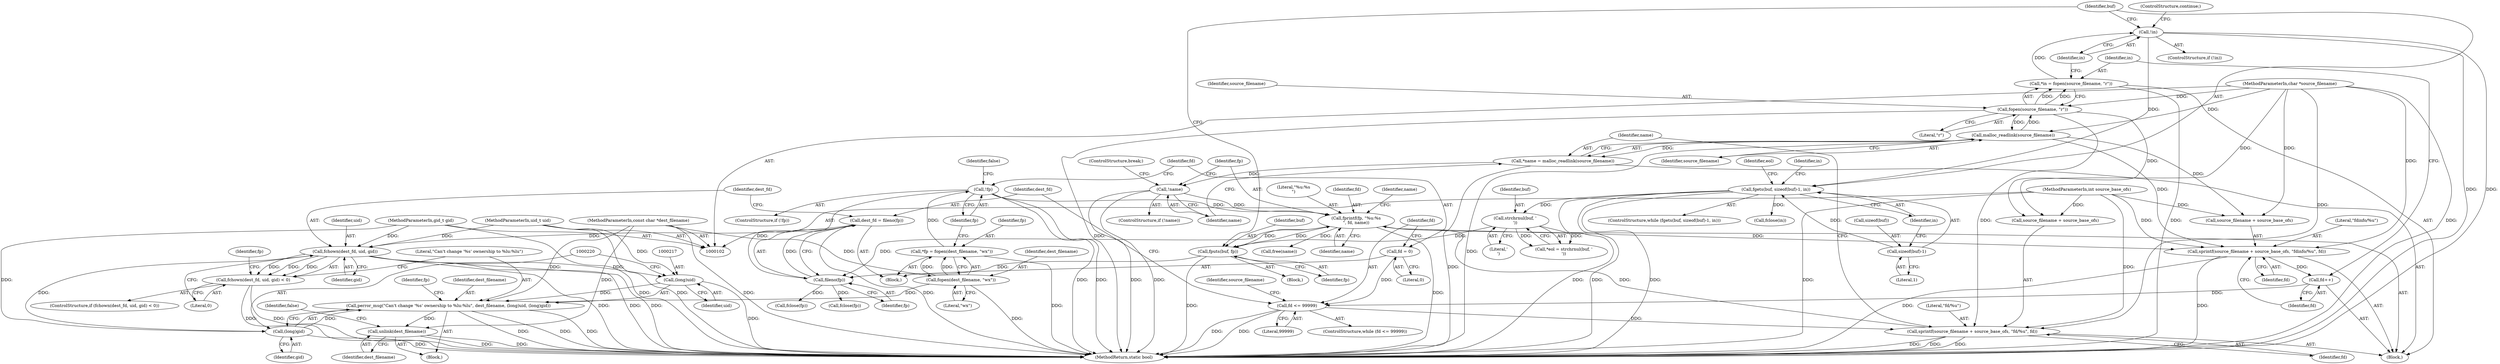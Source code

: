digraph "0_abrt_d6e2f6f128cef4c21cb80941ae674c9842681aa7@API" {
"1000207" [label="(Call,fchown(dest_fd, uid, gid))"];
"1000201" [label="(Call,dest_fd = fileno(fp))"];
"1000203" [label="(Call,fileno(fp))"];
"1000116" [label="(Call,!fp)"];
"1000110" [label="(Call,*fp = fopen(dest_filename, \"wx\"))"];
"1000112" [label="(Call,fopen(dest_filename, \"wx\"))"];
"1000103" [label="(MethodParameterIn,const char *dest_filename)"];
"1000195" [label="(Call,fputs(buf, fp))"];
"1000182" [label="(Call,strchrnul(buf, '\n'))"];
"1000171" [label="(Call,fgets(buf, sizeof(buf)-1, in))"];
"1000173" [label="(Call,sizeof(buf)-1)"];
"1000166" [label="(Call,!in)"];
"1000160" [label="(Call,*in = fopen(source_filename, \"r\"))"];
"1000162" [label="(Call,fopen(source_filename, \"r\"))"];
"1000104" [label="(MethodParameterIn,char *source_filename)"];
"1000138" [label="(Call,malloc_readlink(source_filename))"];
"1000144" [label="(Call,fprintf(fp, \"%u:%s\n\", fd, name))"];
"1000129" [label="(Call,sprintf(source_filename + source_base_ofs, \"fd/%u\", fd))"];
"1000105" [label="(MethodParameterIn,int source_base_ofs)"];
"1000125" [label="(Call,fd <= 99999)"];
"1000157" [label="(Call,fd++)"];
"1000151" [label="(Call,sprintf(source_filename + source_base_ofs, \"fdinfo/%u\", fd))"];
"1000121" [label="(Call,fd = 0)"];
"1000141" [label="(Call,!name)"];
"1000136" [label="(Call,*name = malloc_readlink(source_filename))"];
"1000106" [label="(MethodParameterIn,uid_t uid)"];
"1000107" [label="(MethodParameterIn,gid_t gid)"];
"1000206" [label="(Call,fchown(dest_fd, uid, gid) < 0)"];
"1000216" [label="(Call,(long)uid)"];
"1000213" [label="(Call,perror_msg(\"Can't change '%s' ownership to %lu:%lu\", dest_filename, (long)uid, (long)gid))"];
"1000224" [label="(Call,unlink(dest_filename))"];
"1000219" [label="(Call,(long)gid)"];
"1000232" [label="(MethodReturn,static bool)"];
"1000181" [label="(Identifier,eol)"];
"1000177" [label="(Identifier,in)"];
"1000139" [label="(Identifier,source_filename)"];
"1000115" [label="(ControlStructure,if (!fp))"];
"1000126" [label="(Identifier,fd)"];
"1000127" [label="(Literal,99999)"];
"1000113" [label="(Identifier,dest_filename)"];
"1000104" [label="(MethodParameterIn,char *source_filename)"];
"1000201" [label="(Call,dest_fd = fileno(fp))"];
"1000149" [label="(Call,free(name))"];
"1000206" [label="(Call,fchown(dest_fd, uid, gid) < 0)"];
"1000209" [label="(Identifier,uid)"];
"1000182" [label="(Call,strchrnul(buf, '\n'))"];
"1000157" [label="(Call,fd++)"];
"1000131" [label="(Identifier,source_filename)"];
"1000211" [label="(Literal,0)"];
"1000221" [label="(Identifier,gid)"];
"1000219" [label="(Call,(long)gid)"];
"1000158" [label="(Identifier,fd)"];
"1000199" [label="(Identifier,in)"];
"1000125" [label="(Call,fd <= 99999)"];
"1000183" [label="(Identifier,buf)"];
"1000204" [label="(Identifier,fp)"];
"1000184" [label="(Literal,'\n')"];
"1000161" [label="(Identifier,in)"];
"1000144" [label="(Call,fprintf(fp, \"%u:%s\n\", fd, name))"];
"1000146" [label="(Literal,\"%u:%s\n\")"];
"1000178" [label="(Block,)"];
"1000110" [label="(Call,*fp = fopen(dest_filename, \"wx\"))"];
"1000203" [label="(Call,fileno(fp))"];
"1000196" [label="(Identifier,buf)"];
"1000119" [label="(Identifier,false)"];
"1000228" [label="(Call,fclose(fp))"];
"1000225" [label="(Identifier,dest_filename)"];
"1000166" [label="(Call,!in)"];
"1000160" [label="(Call,*in = fopen(source_filename, \"r\"))"];
"1000129" [label="(Call,sprintf(source_filename + source_base_ofs, \"fd/%u\", fd))"];
"1000174" [label="(Call,sizeof(buf))"];
"1000167" [label="(Identifier,in)"];
"1000223" [label="(Identifier,fp)"];
"1000130" [label="(Call,source_filename + source_base_ofs)"];
"1000170" [label="(ControlStructure,while (fgets(buf, sizeof(buf)-1, in)))"];
"1000168" [label="(ControlStructure,continue;)"];
"1000215" [label="(Identifier,dest_filename)"];
"1000107" [label="(MethodParameterIn,gid_t gid)"];
"1000180" [label="(Call,*eol = strchrnul(buf, '\n'))"];
"1000106" [label="(MethodParameterIn,uid_t uid)"];
"1000208" [label="(Identifier,dest_fd)"];
"1000133" [label="(Literal,\"fd/%u\")"];
"1000218" [label="(Identifier,uid)"];
"1000112" [label="(Call,fopen(dest_filename, \"wx\"))"];
"1000136" [label="(Call,*name = malloc_readlink(source_filename))"];
"1000213" [label="(Call,perror_msg(\"Can't change '%s' ownership to %lu:%lu\", dest_filename, (long)uid, (long)gid))"];
"1000155" [label="(Literal,\"fdinfo/%u\")"];
"1000111" [label="(Identifier,fp)"];
"1000145" [label="(Identifier,fp)"];
"1000137" [label="(Identifier,name)"];
"1000123" [label="(Literal,0)"];
"1000162" [label="(Call,fopen(source_filename, \"r\"))"];
"1000210" [label="(Identifier,gid)"];
"1000117" [label="(Identifier,fp)"];
"1000212" [label="(Block,)"];
"1000152" [label="(Call,source_filename + source_base_ofs)"];
"1000164" [label="(Literal,\"r\")"];
"1000147" [label="(Identifier,fd)"];
"1000195" [label="(Call,fputs(buf, fp))"];
"1000205" [label="(ControlStructure,if (fchown(dest_fd, uid, gid) < 0))"];
"1000140" [label="(ControlStructure,if (!name))"];
"1000124" [label="(ControlStructure,while (fd <= 99999))"];
"1000222" [label="(Call,fclose(fp))"];
"1000134" [label="(Identifier,fd)"];
"1000207" [label="(Call,fchown(dest_fd, uid, gid))"];
"1000216" [label="(Call,(long)uid)"];
"1000128" [label="(Block,)"];
"1000103" [label="(MethodParameterIn,const char *dest_filename)"];
"1000227" [label="(Identifier,false)"];
"1000224" [label="(Call,unlink(dest_filename))"];
"1000116" [label="(Call,!fp)"];
"1000138" [label="(Call,malloc_readlink(source_filename))"];
"1000114" [label="(Literal,\"wx\")"];
"1000171" [label="(Call,fgets(buf, sizeof(buf)-1, in))"];
"1000156" [label="(Identifier,fd)"];
"1000121" [label="(Call,fd = 0)"];
"1000202" [label="(Identifier,dest_fd)"];
"1000173" [label="(Call,sizeof(buf)-1)"];
"1000172" [label="(Identifier,buf)"];
"1000198" [label="(Call,fclose(in))"];
"1000122" [label="(Identifier,fd)"];
"1000141" [label="(Call,!name)"];
"1000163" [label="(Identifier,source_filename)"];
"1000148" [label="(Identifier,name)"];
"1000176" [label="(Literal,1)"];
"1000197" [label="(Identifier,fp)"];
"1000105" [label="(MethodParameterIn,int source_base_ofs)"];
"1000214" [label="(Literal,\"Can't change '%s' ownership to %lu:%lu\")"];
"1000151" [label="(Call,sprintf(source_filename + source_base_ofs, \"fdinfo/%u\", fd))"];
"1000142" [label="(Identifier,name)"];
"1000143" [label="(ControlStructure,break;)"];
"1000229" [label="(Identifier,fp)"];
"1000165" [label="(ControlStructure,if (!in))"];
"1000108" [label="(Block,)"];
"1000150" [label="(Identifier,name)"];
"1000207" -> "1000206"  [label="AST: "];
"1000207" -> "1000210"  [label="CFG: "];
"1000208" -> "1000207"  [label="AST: "];
"1000209" -> "1000207"  [label="AST: "];
"1000210" -> "1000207"  [label="AST: "];
"1000211" -> "1000207"  [label="CFG: "];
"1000207" -> "1000232"  [label="DDG: "];
"1000207" -> "1000232"  [label="DDG: "];
"1000207" -> "1000232"  [label="DDG: "];
"1000207" -> "1000206"  [label="DDG: "];
"1000207" -> "1000206"  [label="DDG: "];
"1000207" -> "1000206"  [label="DDG: "];
"1000201" -> "1000207"  [label="DDG: "];
"1000106" -> "1000207"  [label="DDG: "];
"1000107" -> "1000207"  [label="DDG: "];
"1000207" -> "1000216"  [label="DDG: "];
"1000207" -> "1000219"  [label="DDG: "];
"1000201" -> "1000108"  [label="AST: "];
"1000201" -> "1000203"  [label="CFG: "];
"1000202" -> "1000201"  [label="AST: "];
"1000203" -> "1000201"  [label="AST: "];
"1000208" -> "1000201"  [label="CFG: "];
"1000201" -> "1000232"  [label="DDG: "];
"1000203" -> "1000201"  [label="DDG: "];
"1000203" -> "1000204"  [label="CFG: "];
"1000204" -> "1000203"  [label="AST: "];
"1000116" -> "1000203"  [label="DDG: "];
"1000195" -> "1000203"  [label="DDG: "];
"1000144" -> "1000203"  [label="DDG: "];
"1000203" -> "1000222"  [label="DDG: "];
"1000203" -> "1000228"  [label="DDG: "];
"1000116" -> "1000115"  [label="AST: "];
"1000116" -> "1000117"  [label="CFG: "];
"1000117" -> "1000116"  [label="AST: "];
"1000119" -> "1000116"  [label="CFG: "];
"1000122" -> "1000116"  [label="CFG: "];
"1000116" -> "1000232"  [label="DDG: "];
"1000116" -> "1000232"  [label="DDG: "];
"1000110" -> "1000116"  [label="DDG: "];
"1000116" -> "1000144"  [label="DDG: "];
"1000110" -> "1000108"  [label="AST: "];
"1000110" -> "1000112"  [label="CFG: "];
"1000111" -> "1000110"  [label="AST: "];
"1000112" -> "1000110"  [label="AST: "];
"1000117" -> "1000110"  [label="CFG: "];
"1000110" -> "1000232"  [label="DDG: "];
"1000112" -> "1000110"  [label="DDG: "];
"1000112" -> "1000110"  [label="DDG: "];
"1000112" -> "1000114"  [label="CFG: "];
"1000113" -> "1000112"  [label="AST: "];
"1000114" -> "1000112"  [label="AST: "];
"1000112" -> "1000232"  [label="DDG: "];
"1000103" -> "1000112"  [label="DDG: "];
"1000112" -> "1000213"  [label="DDG: "];
"1000103" -> "1000102"  [label="AST: "];
"1000103" -> "1000232"  [label="DDG: "];
"1000103" -> "1000213"  [label="DDG: "];
"1000103" -> "1000224"  [label="DDG: "];
"1000195" -> "1000178"  [label="AST: "];
"1000195" -> "1000197"  [label="CFG: "];
"1000196" -> "1000195"  [label="AST: "];
"1000197" -> "1000195"  [label="AST: "];
"1000172" -> "1000195"  [label="CFG: "];
"1000195" -> "1000232"  [label="DDG: "];
"1000195" -> "1000144"  [label="DDG: "];
"1000182" -> "1000195"  [label="DDG: "];
"1000144" -> "1000195"  [label="DDG: "];
"1000182" -> "1000180"  [label="AST: "];
"1000182" -> "1000184"  [label="CFG: "];
"1000183" -> "1000182"  [label="AST: "];
"1000184" -> "1000182"  [label="AST: "];
"1000180" -> "1000182"  [label="CFG: "];
"1000182" -> "1000180"  [label="DDG: "];
"1000182" -> "1000180"  [label="DDG: "];
"1000171" -> "1000182"  [label="DDG: "];
"1000171" -> "1000170"  [label="AST: "];
"1000171" -> "1000177"  [label="CFG: "];
"1000172" -> "1000171"  [label="AST: "];
"1000173" -> "1000171"  [label="AST: "];
"1000177" -> "1000171"  [label="AST: "];
"1000181" -> "1000171"  [label="CFG: "];
"1000199" -> "1000171"  [label="CFG: "];
"1000171" -> "1000232"  [label="DDG: "];
"1000171" -> "1000232"  [label="DDG: "];
"1000171" -> "1000232"  [label="DDG: "];
"1000173" -> "1000171"  [label="DDG: "];
"1000166" -> "1000171"  [label="DDG: "];
"1000171" -> "1000198"  [label="DDG: "];
"1000173" -> "1000176"  [label="CFG: "];
"1000174" -> "1000173"  [label="AST: "];
"1000176" -> "1000173"  [label="AST: "];
"1000177" -> "1000173"  [label="CFG: "];
"1000166" -> "1000165"  [label="AST: "];
"1000166" -> "1000167"  [label="CFG: "];
"1000167" -> "1000166"  [label="AST: "];
"1000168" -> "1000166"  [label="CFG: "];
"1000172" -> "1000166"  [label="CFG: "];
"1000166" -> "1000232"  [label="DDG: "];
"1000166" -> "1000232"  [label="DDG: "];
"1000160" -> "1000166"  [label="DDG: "];
"1000160" -> "1000128"  [label="AST: "];
"1000160" -> "1000162"  [label="CFG: "];
"1000161" -> "1000160"  [label="AST: "];
"1000162" -> "1000160"  [label="AST: "];
"1000167" -> "1000160"  [label="CFG: "];
"1000160" -> "1000232"  [label="DDG: "];
"1000162" -> "1000160"  [label="DDG: "];
"1000162" -> "1000160"  [label="DDG: "];
"1000162" -> "1000164"  [label="CFG: "];
"1000163" -> "1000162"  [label="AST: "];
"1000164" -> "1000162"  [label="AST: "];
"1000162" -> "1000232"  [label="DDG: "];
"1000162" -> "1000129"  [label="DDG: "];
"1000162" -> "1000130"  [label="DDG: "];
"1000162" -> "1000138"  [label="DDG: "];
"1000104" -> "1000162"  [label="DDG: "];
"1000138" -> "1000162"  [label="DDG: "];
"1000104" -> "1000102"  [label="AST: "];
"1000104" -> "1000232"  [label="DDG: "];
"1000104" -> "1000129"  [label="DDG: "];
"1000104" -> "1000130"  [label="DDG: "];
"1000104" -> "1000138"  [label="DDG: "];
"1000104" -> "1000151"  [label="DDG: "];
"1000104" -> "1000152"  [label="DDG: "];
"1000138" -> "1000136"  [label="AST: "];
"1000138" -> "1000139"  [label="CFG: "];
"1000139" -> "1000138"  [label="AST: "];
"1000136" -> "1000138"  [label="CFG: "];
"1000138" -> "1000232"  [label="DDG: "];
"1000138" -> "1000136"  [label="DDG: "];
"1000138" -> "1000151"  [label="DDG: "];
"1000138" -> "1000152"  [label="DDG: "];
"1000144" -> "1000128"  [label="AST: "];
"1000144" -> "1000148"  [label="CFG: "];
"1000145" -> "1000144"  [label="AST: "];
"1000146" -> "1000144"  [label="AST: "];
"1000147" -> "1000144"  [label="AST: "];
"1000148" -> "1000144"  [label="AST: "];
"1000150" -> "1000144"  [label="CFG: "];
"1000144" -> "1000232"  [label="DDG: "];
"1000129" -> "1000144"  [label="DDG: "];
"1000141" -> "1000144"  [label="DDG: "];
"1000144" -> "1000149"  [label="DDG: "];
"1000144" -> "1000151"  [label="DDG: "];
"1000129" -> "1000128"  [label="AST: "];
"1000129" -> "1000134"  [label="CFG: "];
"1000130" -> "1000129"  [label="AST: "];
"1000133" -> "1000129"  [label="AST: "];
"1000134" -> "1000129"  [label="AST: "];
"1000137" -> "1000129"  [label="CFG: "];
"1000129" -> "1000232"  [label="DDG: "];
"1000129" -> "1000232"  [label="DDG: "];
"1000129" -> "1000232"  [label="DDG: "];
"1000105" -> "1000129"  [label="DDG: "];
"1000125" -> "1000129"  [label="DDG: "];
"1000105" -> "1000102"  [label="AST: "];
"1000105" -> "1000232"  [label="DDG: "];
"1000105" -> "1000130"  [label="DDG: "];
"1000105" -> "1000151"  [label="DDG: "];
"1000105" -> "1000152"  [label="DDG: "];
"1000125" -> "1000124"  [label="AST: "];
"1000125" -> "1000127"  [label="CFG: "];
"1000126" -> "1000125"  [label="AST: "];
"1000127" -> "1000125"  [label="AST: "];
"1000131" -> "1000125"  [label="CFG: "];
"1000202" -> "1000125"  [label="CFG: "];
"1000125" -> "1000232"  [label="DDG: "];
"1000125" -> "1000232"  [label="DDG: "];
"1000157" -> "1000125"  [label="DDG: "];
"1000121" -> "1000125"  [label="DDG: "];
"1000157" -> "1000128"  [label="AST: "];
"1000157" -> "1000158"  [label="CFG: "];
"1000158" -> "1000157"  [label="AST: "];
"1000161" -> "1000157"  [label="CFG: "];
"1000151" -> "1000157"  [label="DDG: "];
"1000151" -> "1000128"  [label="AST: "];
"1000151" -> "1000156"  [label="CFG: "];
"1000152" -> "1000151"  [label="AST: "];
"1000155" -> "1000151"  [label="AST: "];
"1000156" -> "1000151"  [label="AST: "];
"1000158" -> "1000151"  [label="CFG: "];
"1000151" -> "1000232"  [label="DDG: "];
"1000151" -> "1000232"  [label="DDG: "];
"1000121" -> "1000108"  [label="AST: "];
"1000121" -> "1000123"  [label="CFG: "];
"1000122" -> "1000121"  [label="AST: "];
"1000123" -> "1000121"  [label="AST: "];
"1000126" -> "1000121"  [label="CFG: "];
"1000141" -> "1000140"  [label="AST: "];
"1000141" -> "1000142"  [label="CFG: "];
"1000142" -> "1000141"  [label="AST: "];
"1000143" -> "1000141"  [label="CFG: "];
"1000145" -> "1000141"  [label="CFG: "];
"1000141" -> "1000232"  [label="DDG: "];
"1000141" -> "1000232"  [label="DDG: "];
"1000136" -> "1000141"  [label="DDG: "];
"1000136" -> "1000128"  [label="AST: "];
"1000137" -> "1000136"  [label="AST: "];
"1000142" -> "1000136"  [label="CFG: "];
"1000136" -> "1000232"  [label="DDG: "];
"1000106" -> "1000102"  [label="AST: "];
"1000106" -> "1000232"  [label="DDG: "];
"1000106" -> "1000216"  [label="DDG: "];
"1000107" -> "1000102"  [label="AST: "];
"1000107" -> "1000232"  [label="DDG: "];
"1000107" -> "1000219"  [label="DDG: "];
"1000206" -> "1000205"  [label="AST: "];
"1000206" -> "1000211"  [label="CFG: "];
"1000211" -> "1000206"  [label="AST: "];
"1000214" -> "1000206"  [label="CFG: "];
"1000229" -> "1000206"  [label="CFG: "];
"1000206" -> "1000232"  [label="DDG: "];
"1000206" -> "1000232"  [label="DDG: "];
"1000216" -> "1000213"  [label="AST: "];
"1000216" -> "1000218"  [label="CFG: "];
"1000217" -> "1000216"  [label="AST: "];
"1000218" -> "1000216"  [label="AST: "];
"1000220" -> "1000216"  [label="CFG: "];
"1000216" -> "1000232"  [label="DDG: "];
"1000216" -> "1000213"  [label="DDG: "];
"1000213" -> "1000212"  [label="AST: "];
"1000213" -> "1000219"  [label="CFG: "];
"1000214" -> "1000213"  [label="AST: "];
"1000215" -> "1000213"  [label="AST: "];
"1000219" -> "1000213"  [label="AST: "];
"1000223" -> "1000213"  [label="CFG: "];
"1000213" -> "1000232"  [label="DDG: "];
"1000213" -> "1000232"  [label="DDG: "];
"1000213" -> "1000232"  [label="DDG: "];
"1000219" -> "1000213"  [label="DDG: "];
"1000213" -> "1000224"  [label="DDG: "];
"1000224" -> "1000212"  [label="AST: "];
"1000224" -> "1000225"  [label="CFG: "];
"1000225" -> "1000224"  [label="AST: "];
"1000227" -> "1000224"  [label="CFG: "];
"1000224" -> "1000232"  [label="DDG: "];
"1000224" -> "1000232"  [label="DDG: "];
"1000219" -> "1000221"  [label="CFG: "];
"1000220" -> "1000219"  [label="AST: "];
"1000221" -> "1000219"  [label="AST: "];
"1000219" -> "1000232"  [label="DDG: "];
}
